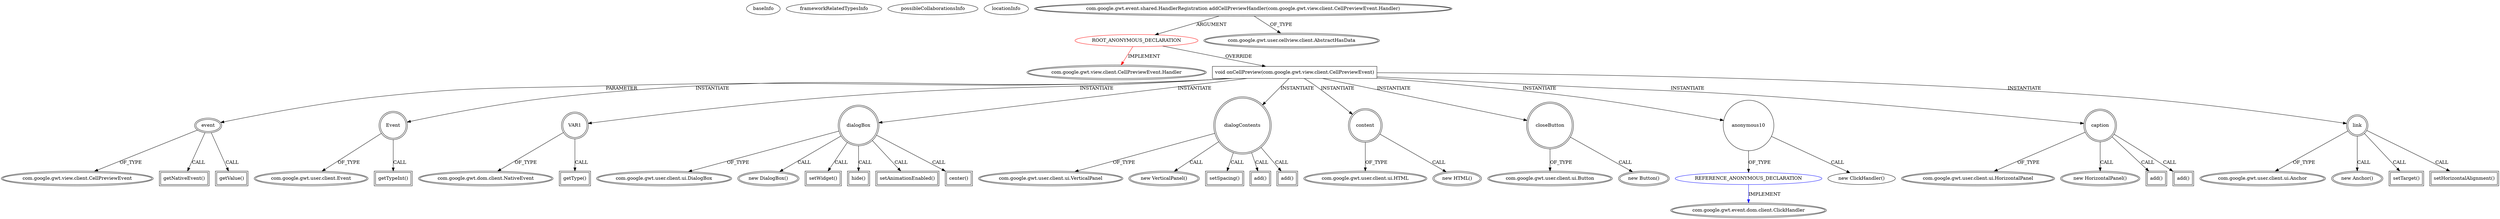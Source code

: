digraph {
baseInfo[graphId=774,category="extension_graph",isAnonymous=true,possibleRelation=true]
frameworkRelatedTypesInfo[0="com.google.gwt.view.client.CellPreviewEvent.Handler"]
possibleCollaborationsInfo[0="774~OVERRIDING_METHOD_DECLARATION-INSTANTIATION-~com.google.gwt.view.client.CellPreviewEvent.Handler ~com.google.gwt.event.dom.client.ClickHandler ~true~true"]
locationInfo[projectName="avida-cookmaster",filePath="/avida-cookmaster/cookmaster-master/src/cookmaster/client/TableWithCells.java",contextSignature="void initTable()",graphId="774"]
0[label="ROOT_ANONYMOUS_DECLARATION",vertexType="ROOT_ANONYMOUS_DECLARATION",isFrameworkType=false,color=red]
1[label="com.google.gwt.view.client.CellPreviewEvent.Handler",vertexType="FRAMEWORK_INTERFACE_TYPE",isFrameworkType=true,peripheries=2]
2[label="com.google.gwt.event.shared.HandlerRegistration addCellPreviewHandler(com.google.gwt.view.client.CellPreviewEvent.Handler)",vertexType="OUTSIDE_CALL",isFrameworkType=true,peripheries=2]
3[label="com.google.gwt.user.cellview.client.AbstractHasData",vertexType="FRAMEWORK_CLASS_TYPE",isFrameworkType=true,peripheries=2]
4[label="void onCellPreview(com.google.gwt.view.client.CellPreviewEvent)",vertexType="OVERRIDING_METHOD_DECLARATION",isFrameworkType=false,shape=box]
5[label="event",vertexType="PARAMETER_DECLARATION",isFrameworkType=true,peripheries=2]
6[label="com.google.gwt.view.client.CellPreviewEvent",vertexType="FRAMEWORK_CLASS_TYPE",isFrameworkType=true,peripheries=2]
7[label="Event",vertexType="VARIABLE_EXPRESION",isFrameworkType=true,peripheries=2,shape=circle]
9[label="com.google.gwt.user.client.Event",vertexType="FRAMEWORK_CLASS_TYPE",isFrameworkType=true,peripheries=2]
8[label="getTypeInt()",vertexType="INSIDE_CALL",isFrameworkType=true,peripheries=2,shape=box]
10[label="VAR1",vertexType="VARIABLE_EXPRESION",isFrameworkType=true,peripheries=2,shape=circle]
12[label="com.google.gwt.dom.client.NativeEvent",vertexType="FRAMEWORK_CLASS_TYPE",isFrameworkType=true,peripheries=2]
11[label="getType()",vertexType="INSIDE_CALL",isFrameworkType=true,peripheries=2,shape=box]
14[label="getNativeEvent()",vertexType="INSIDE_CALL",isFrameworkType=true,peripheries=2,shape=box]
16[label="getValue()",vertexType="INSIDE_CALL",isFrameworkType=true,peripheries=2,shape=box]
18[label="dialogBox",vertexType="VARIABLE_EXPRESION",isFrameworkType=true,peripheries=2,shape=circle]
19[label="com.google.gwt.user.client.ui.DialogBox",vertexType="FRAMEWORK_CLASS_TYPE",isFrameworkType=true,peripheries=2]
17[label="new DialogBox()",vertexType="CONSTRUCTOR_CALL",isFrameworkType=true,peripheries=2]
21[label="dialogContents",vertexType="VARIABLE_EXPRESION",isFrameworkType=true,peripheries=2,shape=circle]
22[label="com.google.gwt.user.client.ui.VerticalPanel",vertexType="FRAMEWORK_CLASS_TYPE",isFrameworkType=true,peripheries=2]
20[label="new VerticalPanel()",vertexType="CONSTRUCTOR_CALL",isFrameworkType=true,peripheries=2]
24[label="setWidget()",vertexType="INSIDE_CALL",isFrameworkType=true,peripheries=2,shape=box]
26[label="setSpacing()",vertexType="INSIDE_CALL",isFrameworkType=true,peripheries=2,shape=box]
28[label="content",vertexType="VARIABLE_EXPRESION",isFrameworkType=true,peripheries=2,shape=circle]
29[label="com.google.gwt.user.client.ui.HTML",vertexType="FRAMEWORK_CLASS_TYPE",isFrameworkType=true,peripheries=2]
27[label="new HTML()",vertexType="CONSTRUCTOR_CALL",isFrameworkType=true,peripheries=2]
31[label="closeButton",vertexType="VARIABLE_EXPRESION",isFrameworkType=true,peripheries=2,shape=circle]
32[label="com.google.gwt.user.client.ui.Button",vertexType="FRAMEWORK_CLASS_TYPE",isFrameworkType=true,peripheries=2]
30[label="new Button()",vertexType="CONSTRUCTOR_CALL",isFrameworkType=true,peripheries=2]
34[label="anonymous10",vertexType="VARIABLE_EXPRESION",isFrameworkType=false,shape=circle]
35[label="REFERENCE_ANONYMOUS_DECLARATION",vertexType="REFERENCE_ANONYMOUS_DECLARATION",isFrameworkType=false,color=blue]
36[label="com.google.gwt.event.dom.client.ClickHandler",vertexType="FRAMEWORK_INTERFACE_TYPE",isFrameworkType=true,peripheries=2]
33[label="new ClickHandler()",vertexType="CONSTRUCTOR_CALL",isFrameworkType=false]
38[label="hide()",vertexType="INSIDE_CALL",isFrameworkType=true,peripheries=2,shape=box]
40[label="caption",vertexType="VARIABLE_EXPRESION",isFrameworkType=true,peripheries=2,shape=circle]
41[label="com.google.gwt.user.client.ui.HorizontalPanel",vertexType="FRAMEWORK_CLASS_TYPE",isFrameworkType=true,peripheries=2]
39[label="new HorizontalPanel()",vertexType="CONSTRUCTOR_CALL",isFrameworkType=true,peripheries=2]
43[label="add()",vertexType="INSIDE_CALL",isFrameworkType=true,peripheries=2,shape=box]
45[label="link",vertexType="VARIABLE_EXPRESION",isFrameworkType=true,peripheries=2,shape=circle]
46[label="com.google.gwt.user.client.ui.Anchor",vertexType="FRAMEWORK_CLASS_TYPE",isFrameworkType=true,peripheries=2]
44[label="new Anchor()",vertexType="CONSTRUCTOR_CALL",isFrameworkType=true,peripheries=2]
48[label="setTarget()",vertexType="INSIDE_CALL",isFrameworkType=true,peripheries=2,shape=box]
50[label="setHorizontalAlignment()",vertexType="INSIDE_CALL",isFrameworkType=true,peripheries=2,shape=box]
52[label="add()",vertexType="INSIDE_CALL",isFrameworkType=true,peripheries=2,shape=box]
54[label="add()",vertexType="INSIDE_CALL",isFrameworkType=true,peripheries=2,shape=box]
56[label="add()",vertexType="INSIDE_CALL",isFrameworkType=true,peripheries=2,shape=box]
58[label="setAnimationEnabled()",vertexType="INSIDE_CALL",isFrameworkType=true,peripheries=2,shape=box]
60[label="center()",vertexType="INSIDE_CALL",isFrameworkType=true,peripheries=2,shape=box]
0->1[label="IMPLEMENT",color=red]
2->0[label="ARGUMENT"]
2->3[label="OF_TYPE"]
0->4[label="OVERRIDE"]
5->6[label="OF_TYPE"]
4->5[label="PARAMETER"]
4->7[label="INSTANTIATE"]
7->9[label="OF_TYPE"]
7->8[label="CALL"]
4->10[label="INSTANTIATE"]
10->12[label="OF_TYPE"]
10->11[label="CALL"]
5->14[label="CALL"]
5->16[label="CALL"]
4->18[label="INSTANTIATE"]
18->19[label="OF_TYPE"]
18->17[label="CALL"]
4->21[label="INSTANTIATE"]
21->22[label="OF_TYPE"]
21->20[label="CALL"]
18->24[label="CALL"]
21->26[label="CALL"]
4->28[label="INSTANTIATE"]
28->29[label="OF_TYPE"]
28->27[label="CALL"]
4->31[label="INSTANTIATE"]
31->32[label="OF_TYPE"]
31->30[label="CALL"]
4->34[label="INSTANTIATE"]
35->36[label="IMPLEMENT",color=blue]
34->35[label="OF_TYPE"]
34->33[label="CALL"]
18->38[label="CALL"]
4->40[label="INSTANTIATE"]
40->41[label="OF_TYPE"]
40->39[label="CALL"]
40->43[label="CALL"]
4->45[label="INSTANTIATE"]
45->46[label="OF_TYPE"]
45->44[label="CALL"]
45->48[label="CALL"]
45->50[label="CALL"]
40->52[label="CALL"]
21->54[label="CALL"]
21->56[label="CALL"]
18->58[label="CALL"]
18->60[label="CALL"]
}
